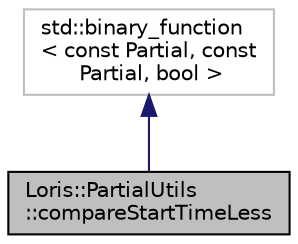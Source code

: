 digraph "Loris::PartialUtils::compareStartTimeLess"
{
 // LATEX_PDF_SIZE
  edge [fontname="Helvetica",fontsize="10",labelfontname="Helvetica",labelfontsize="10"];
  node [fontname="Helvetica",fontsize="10",shape=record];
  Node1 [label="Loris::PartialUtils\l::compareStartTimeLess",height=0.2,width=0.4,color="black", fillcolor="grey75", style="filled", fontcolor="black",tooltip=" "];
  Node2 -> Node1 [dir="back",color="midnightblue",fontsize="10",style="solid",fontname="Helvetica"];
  Node2 [label="std::binary_function\l\< const Partial, const\l Partial, bool \>",height=0.2,width=0.4,color="grey75", fillcolor="white", style="filled",tooltip=" "];
}
